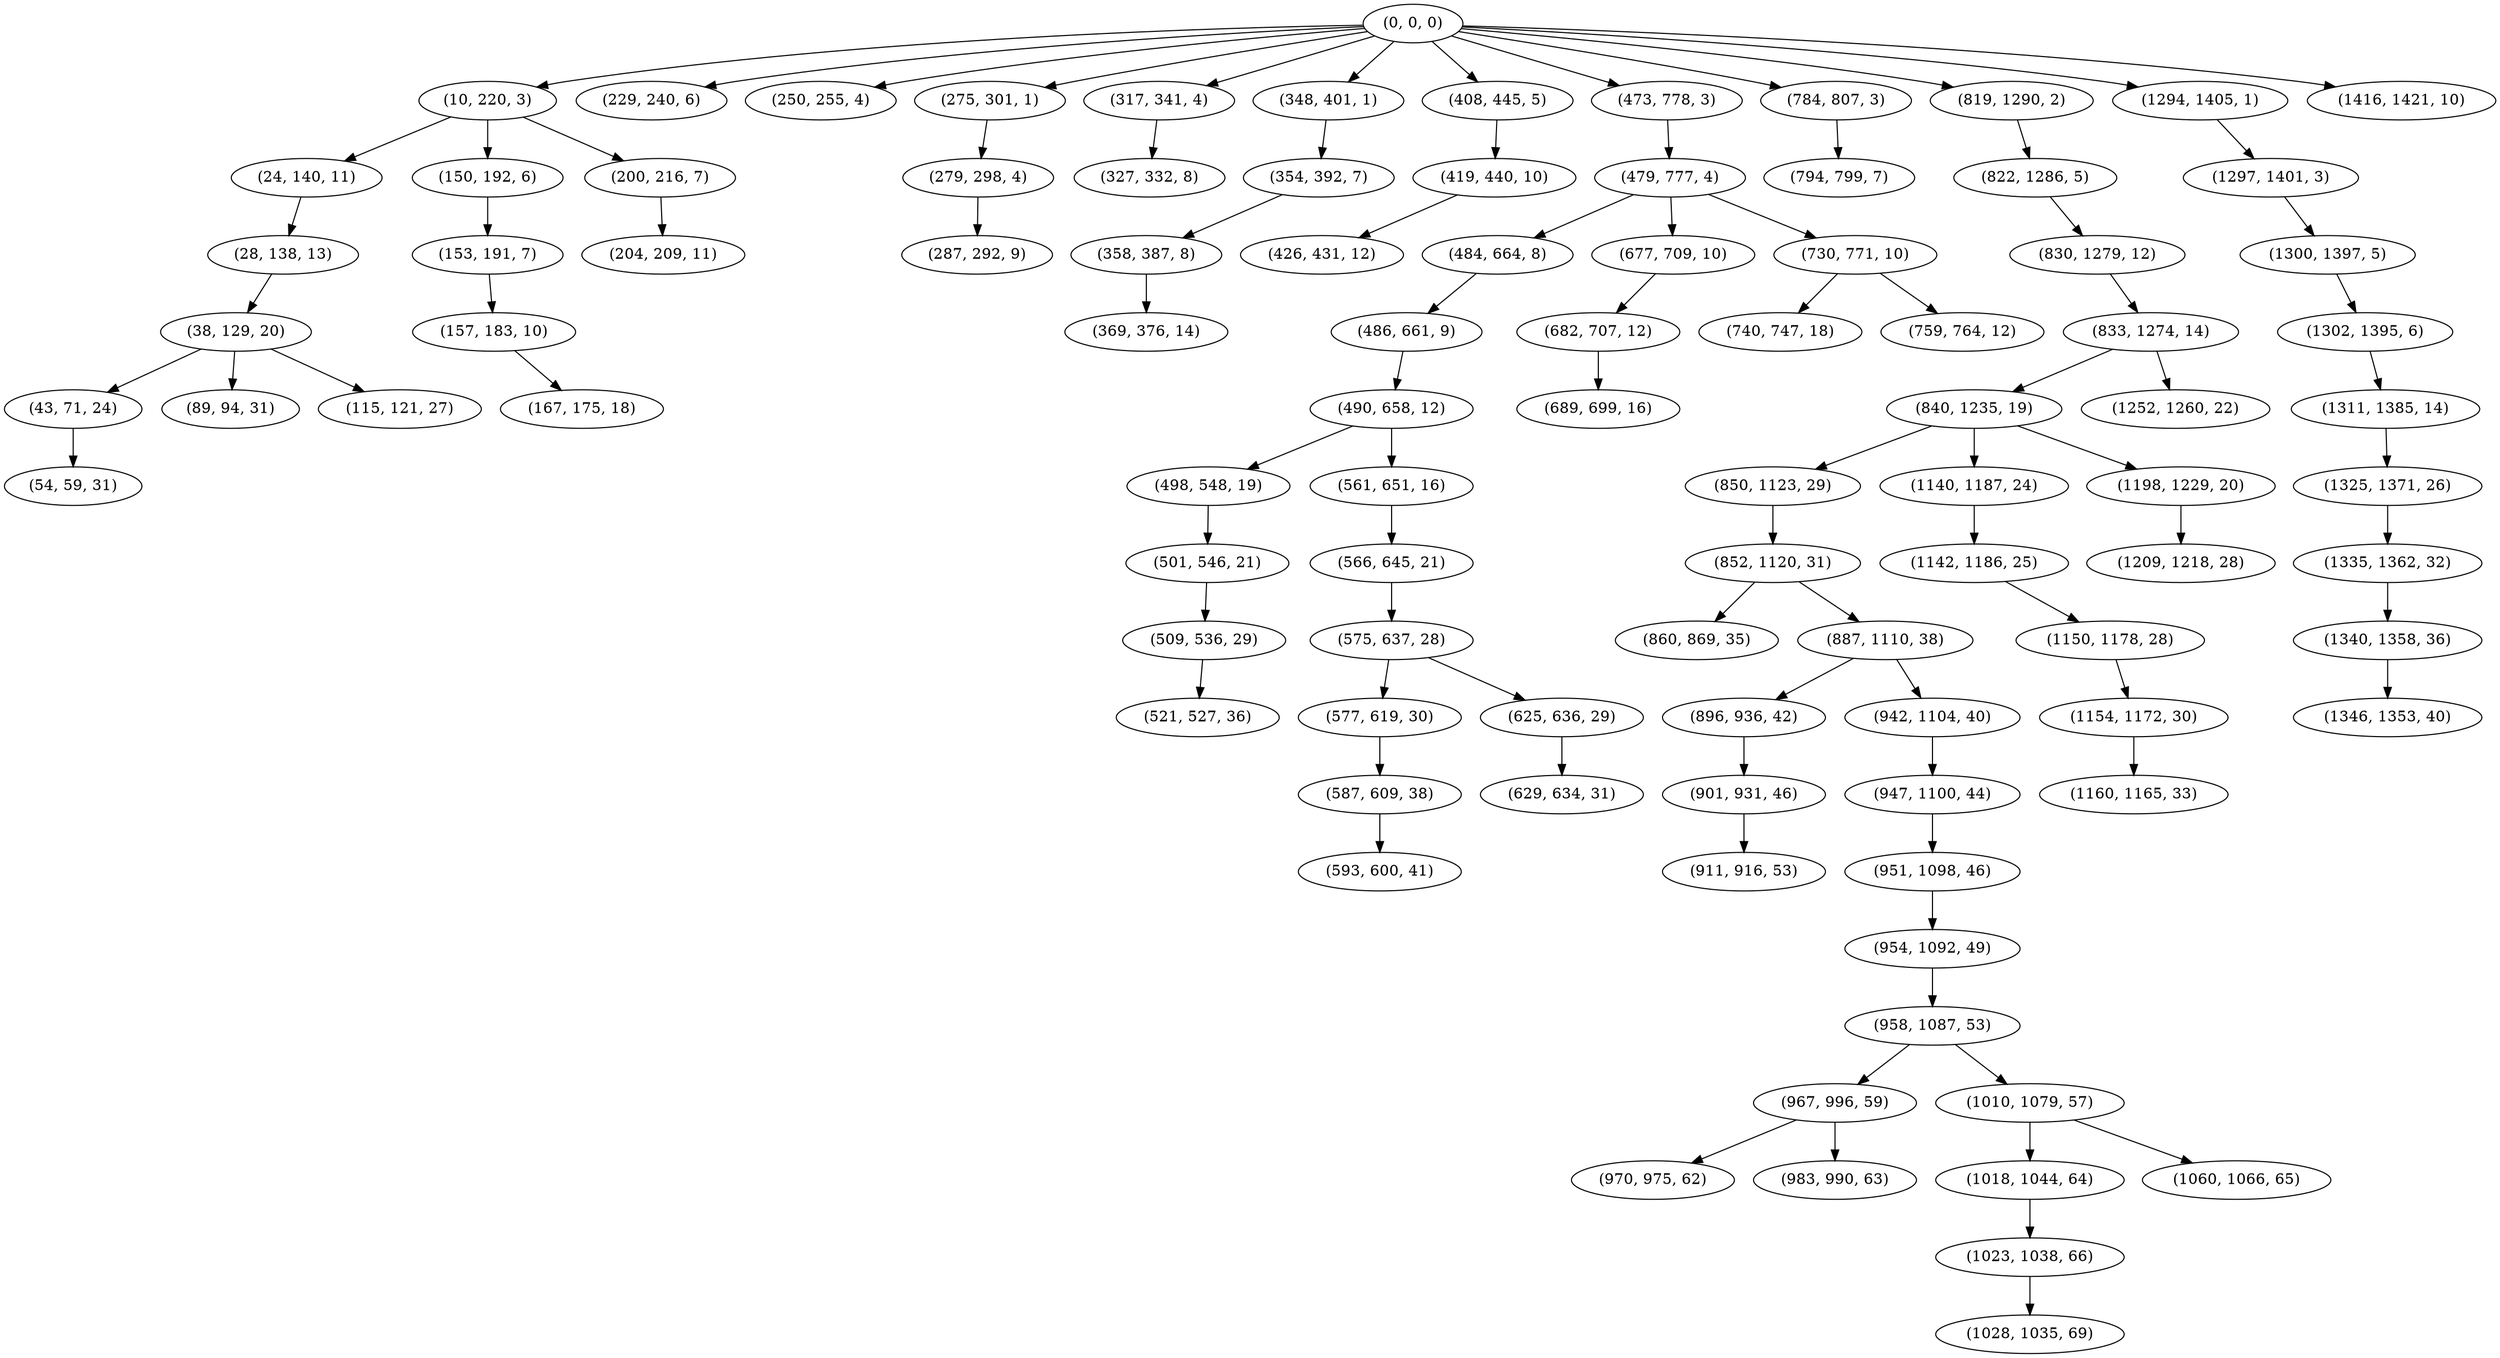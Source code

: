 digraph tree {
    "(0, 0, 0)";
    "(10, 220, 3)";
    "(24, 140, 11)";
    "(28, 138, 13)";
    "(38, 129, 20)";
    "(43, 71, 24)";
    "(54, 59, 31)";
    "(89, 94, 31)";
    "(115, 121, 27)";
    "(150, 192, 6)";
    "(153, 191, 7)";
    "(157, 183, 10)";
    "(167, 175, 18)";
    "(200, 216, 7)";
    "(204, 209, 11)";
    "(229, 240, 6)";
    "(250, 255, 4)";
    "(275, 301, 1)";
    "(279, 298, 4)";
    "(287, 292, 9)";
    "(317, 341, 4)";
    "(327, 332, 8)";
    "(348, 401, 1)";
    "(354, 392, 7)";
    "(358, 387, 8)";
    "(369, 376, 14)";
    "(408, 445, 5)";
    "(419, 440, 10)";
    "(426, 431, 12)";
    "(473, 778, 3)";
    "(479, 777, 4)";
    "(484, 664, 8)";
    "(486, 661, 9)";
    "(490, 658, 12)";
    "(498, 548, 19)";
    "(501, 546, 21)";
    "(509, 536, 29)";
    "(521, 527, 36)";
    "(561, 651, 16)";
    "(566, 645, 21)";
    "(575, 637, 28)";
    "(577, 619, 30)";
    "(587, 609, 38)";
    "(593, 600, 41)";
    "(625, 636, 29)";
    "(629, 634, 31)";
    "(677, 709, 10)";
    "(682, 707, 12)";
    "(689, 699, 16)";
    "(730, 771, 10)";
    "(740, 747, 18)";
    "(759, 764, 12)";
    "(784, 807, 3)";
    "(794, 799, 7)";
    "(819, 1290, 2)";
    "(822, 1286, 5)";
    "(830, 1279, 12)";
    "(833, 1274, 14)";
    "(840, 1235, 19)";
    "(850, 1123, 29)";
    "(852, 1120, 31)";
    "(860, 869, 35)";
    "(887, 1110, 38)";
    "(896, 936, 42)";
    "(901, 931, 46)";
    "(911, 916, 53)";
    "(942, 1104, 40)";
    "(947, 1100, 44)";
    "(951, 1098, 46)";
    "(954, 1092, 49)";
    "(958, 1087, 53)";
    "(967, 996, 59)";
    "(970, 975, 62)";
    "(983, 990, 63)";
    "(1010, 1079, 57)";
    "(1018, 1044, 64)";
    "(1023, 1038, 66)";
    "(1028, 1035, 69)";
    "(1060, 1066, 65)";
    "(1140, 1187, 24)";
    "(1142, 1186, 25)";
    "(1150, 1178, 28)";
    "(1154, 1172, 30)";
    "(1160, 1165, 33)";
    "(1198, 1229, 20)";
    "(1209, 1218, 28)";
    "(1252, 1260, 22)";
    "(1294, 1405, 1)";
    "(1297, 1401, 3)";
    "(1300, 1397, 5)";
    "(1302, 1395, 6)";
    "(1311, 1385, 14)";
    "(1325, 1371, 26)";
    "(1335, 1362, 32)";
    "(1340, 1358, 36)";
    "(1346, 1353, 40)";
    "(1416, 1421, 10)";
    "(0, 0, 0)" -> "(10, 220, 3)";
    "(0, 0, 0)" -> "(229, 240, 6)";
    "(0, 0, 0)" -> "(250, 255, 4)";
    "(0, 0, 0)" -> "(275, 301, 1)";
    "(0, 0, 0)" -> "(317, 341, 4)";
    "(0, 0, 0)" -> "(348, 401, 1)";
    "(0, 0, 0)" -> "(408, 445, 5)";
    "(0, 0, 0)" -> "(473, 778, 3)";
    "(0, 0, 0)" -> "(784, 807, 3)";
    "(0, 0, 0)" -> "(819, 1290, 2)";
    "(0, 0, 0)" -> "(1294, 1405, 1)";
    "(0, 0, 0)" -> "(1416, 1421, 10)";
    "(10, 220, 3)" -> "(24, 140, 11)";
    "(10, 220, 3)" -> "(150, 192, 6)";
    "(10, 220, 3)" -> "(200, 216, 7)";
    "(24, 140, 11)" -> "(28, 138, 13)";
    "(28, 138, 13)" -> "(38, 129, 20)";
    "(38, 129, 20)" -> "(43, 71, 24)";
    "(38, 129, 20)" -> "(89, 94, 31)";
    "(38, 129, 20)" -> "(115, 121, 27)";
    "(43, 71, 24)" -> "(54, 59, 31)";
    "(150, 192, 6)" -> "(153, 191, 7)";
    "(153, 191, 7)" -> "(157, 183, 10)";
    "(157, 183, 10)" -> "(167, 175, 18)";
    "(200, 216, 7)" -> "(204, 209, 11)";
    "(275, 301, 1)" -> "(279, 298, 4)";
    "(279, 298, 4)" -> "(287, 292, 9)";
    "(317, 341, 4)" -> "(327, 332, 8)";
    "(348, 401, 1)" -> "(354, 392, 7)";
    "(354, 392, 7)" -> "(358, 387, 8)";
    "(358, 387, 8)" -> "(369, 376, 14)";
    "(408, 445, 5)" -> "(419, 440, 10)";
    "(419, 440, 10)" -> "(426, 431, 12)";
    "(473, 778, 3)" -> "(479, 777, 4)";
    "(479, 777, 4)" -> "(484, 664, 8)";
    "(479, 777, 4)" -> "(677, 709, 10)";
    "(479, 777, 4)" -> "(730, 771, 10)";
    "(484, 664, 8)" -> "(486, 661, 9)";
    "(486, 661, 9)" -> "(490, 658, 12)";
    "(490, 658, 12)" -> "(498, 548, 19)";
    "(490, 658, 12)" -> "(561, 651, 16)";
    "(498, 548, 19)" -> "(501, 546, 21)";
    "(501, 546, 21)" -> "(509, 536, 29)";
    "(509, 536, 29)" -> "(521, 527, 36)";
    "(561, 651, 16)" -> "(566, 645, 21)";
    "(566, 645, 21)" -> "(575, 637, 28)";
    "(575, 637, 28)" -> "(577, 619, 30)";
    "(575, 637, 28)" -> "(625, 636, 29)";
    "(577, 619, 30)" -> "(587, 609, 38)";
    "(587, 609, 38)" -> "(593, 600, 41)";
    "(625, 636, 29)" -> "(629, 634, 31)";
    "(677, 709, 10)" -> "(682, 707, 12)";
    "(682, 707, 12)" -> "(689, 699, 16)";
    "(730, 771, 10)" -> "(740, 747, 18)";
    "(730, 771, 10)" -> "(759, 764, 12)";
    "(784, 807, 3)" -> "(794, 799, 7)";
    "(819, 1290, 2)" -> "(822, 1286, 5)";
    "(822, 1286, 5)" -> "(830, 1279, 12)";
    "(830, 1279, 12)" -> "(833, 1274, 14)";
    "(833, 1274, 14)" -> "(840, 1235, 19)";
    "(833, 1274, 14)" -> "(1252, 1260, 22)";
    "(840, 1235, 19)" -> "(850, 1123, 29)";
    "(840, 1235, 19)" -> "(1140, 1187, 24)";
    "(840, 1235, 19)" -> "(1198, 1229, 20)";
    "(850, 1123, 29)" -> "(852, 1120, 31)";
    "(852, 1120, 31)" -> "(860, 869, 35)";
    "(852, 1120, 31)" -> "(887, 1110, 38)";
    "(887, 1110, 38)" -> "(896, 936, 42)";
    "(887, 1110, 38)" -> "(942, 1104, 40)";
    "(896, 936, 42)" -> "(901, 931, 46)";
    "(901, 931, 46)" -> "(911, 916, 53)";
    "(942, 1104, 40)" -> "(947, 1100, 44)";
    "(947, 1100, 44)" -> "(951, 1098, 46)";
    "(951, 1098, 46)" -> "(954, 1092, 49)";
    "(954, 1092, 49)" -> "(958, 1087, 53)";
    "(958, 1087, 53)" -> "(967, 996, 59)";
    "(958, 1087, 53)" -> "(1010, 1079, 57)";
    "(967, 996, 59)" -> "(970, 975, 62)";
    "(967, 996, 59)" -> "(983, 990, 63)";
    "(1010, 1079, 57)" -> "(1018, 1044, 64)";
    "(1010, 1079, 57)" -> "(1060, 1066, 65)";
    "(1018, 1044, 64)" -> "(1023, 1038, 66)";
    "(1023, 1038, 66)" -> "(1028, 1035, 69)";
    "(1140, 1187, 24)" -> "(1142, 1186, 25)";
    "(1142, 1186, 25)" -> "(1150, 1178, 28)";
    "(1150, 1178, 28)" -> "(1154, 1172, 30)";
    "(1154, 1172, 30)" -> "(1160, 1165, 33)";
    "(1198, 1229, 20)" -> "(1209, 1218, 28)";
    "(1294, 1405, 1)" -> "(1297, 1401, 3)";
    "(1297, 1401, 3)" -> "(1300, 1397, 5)";
    "(1300, 1397, 5)" -> "(1302, 1395, 6)";
    "(1302, 1395, 6)" -> "(1311, 1385, 14)";
    "(1311, 1385, 14)" -> "(1325, 1371, 26)";
    "(1325, 1371, 26)" -> "(1335, 1362, 32)";
    "(1335, 1362, 32)" -> "(1340, 1358, 36)";
    "(1340, 1358, 36)" -> "(1346, 1353, 40)";
}
